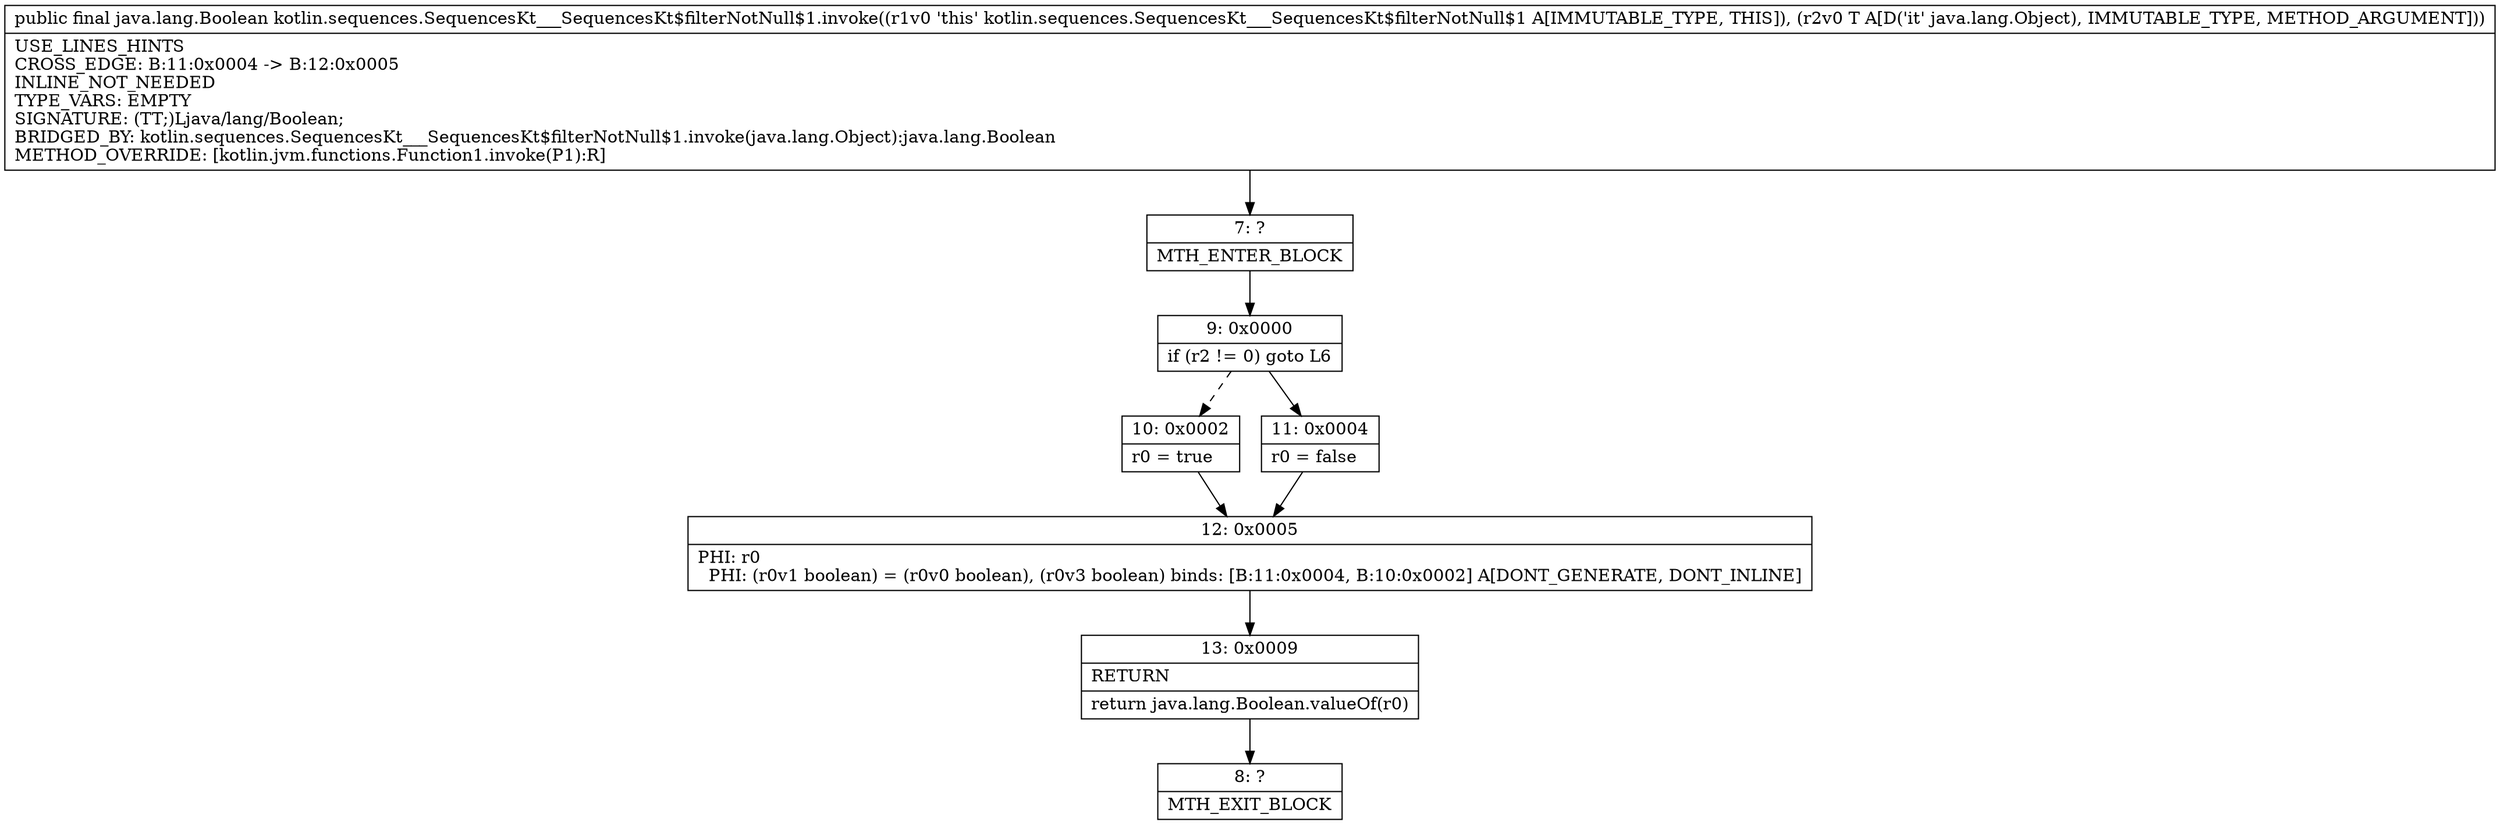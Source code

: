 digraph "CFG forkotlin.sequences.SequencesKt___SequencesKt$filterNotNull$1.invoke(Ljava\/lang\/Object;)Ljava\/lang\/Boolean;" {
Node_7 [shape=record,label="{7\:\ ?|MTH_ENTER_BLOCK\l}"];
Node_9 [shape=record,label="{9\:\ 0x0000|if (r2 != 0) goto L6\l}"];
Node_10 [shape=record,label="{10\:\ 0x0002|r0 = true\l}"];
Node_12 [shape=record,label="{12\:\ 0x0005|PHI: r0 \l  PHI: (r0v1 boolean) = (r0v0 boolean), (r0v3 boolean) binds: [B:11:0x0004, B:10:0x0002] A[DONT_GENERATE, DONT_INLINE]\l}"];
Node_13 [shape=record,label="{13\:\ 0x0009|RETURN\l|return java.lang.Boolean.valueOf(r0)\l}"];
Node_8 [shape=record,label="{8\:\ ?|MTH_EXIT_BLOCK\l}"];
Node_11 [shape=record,label="{11\:\ 0x0004|r0 = false\l}"];
MethodNode[shape=record,label="{public final java.lang.Boolean kotlin.sequences.SequencesKt___SequencesKt$filterNotNull$1.invoke((r1v0 'this' kotlin.sequences.SequencesKt___SequencesKt$filterNotNull$1 A[IMMUTABLE_TYPE, THIS]), (r2v0 T A[D('it' java.lang.Object), IMMUTABLE_TYPE, METHOD_ARGUMENT]))  | USE_LINES_HINTS\lCROSS_EDGE: B:11:0x0004 \-\> B:12:0x0005\lINLINE_NOT_NEEDED\lTYPE_VARS: EMPTY\lSIGNATURE: (TT;)Ljava\/lang\/Boolean;\lBRIDGED_BY: kotlin.sequences.SequencesKt___SequencesKt$filterNotNull$1.invoke(java.lang.Object):java.lang.Boolean\lMETHOD_OVERRIDE: [kotlin.jvm.functions.Function1.invoke(P1):R]\l}"];
MethodNode -> Node_7;Node_7 -> Node_9;
Node_9 -> Node_10[style=dashed];
Node_9 -> Node_11;
Node_10 -> Node_12;
Node_12 -> Node_13;
Node_13 -> Node_8;
Node_11 -> Node_12;
}

